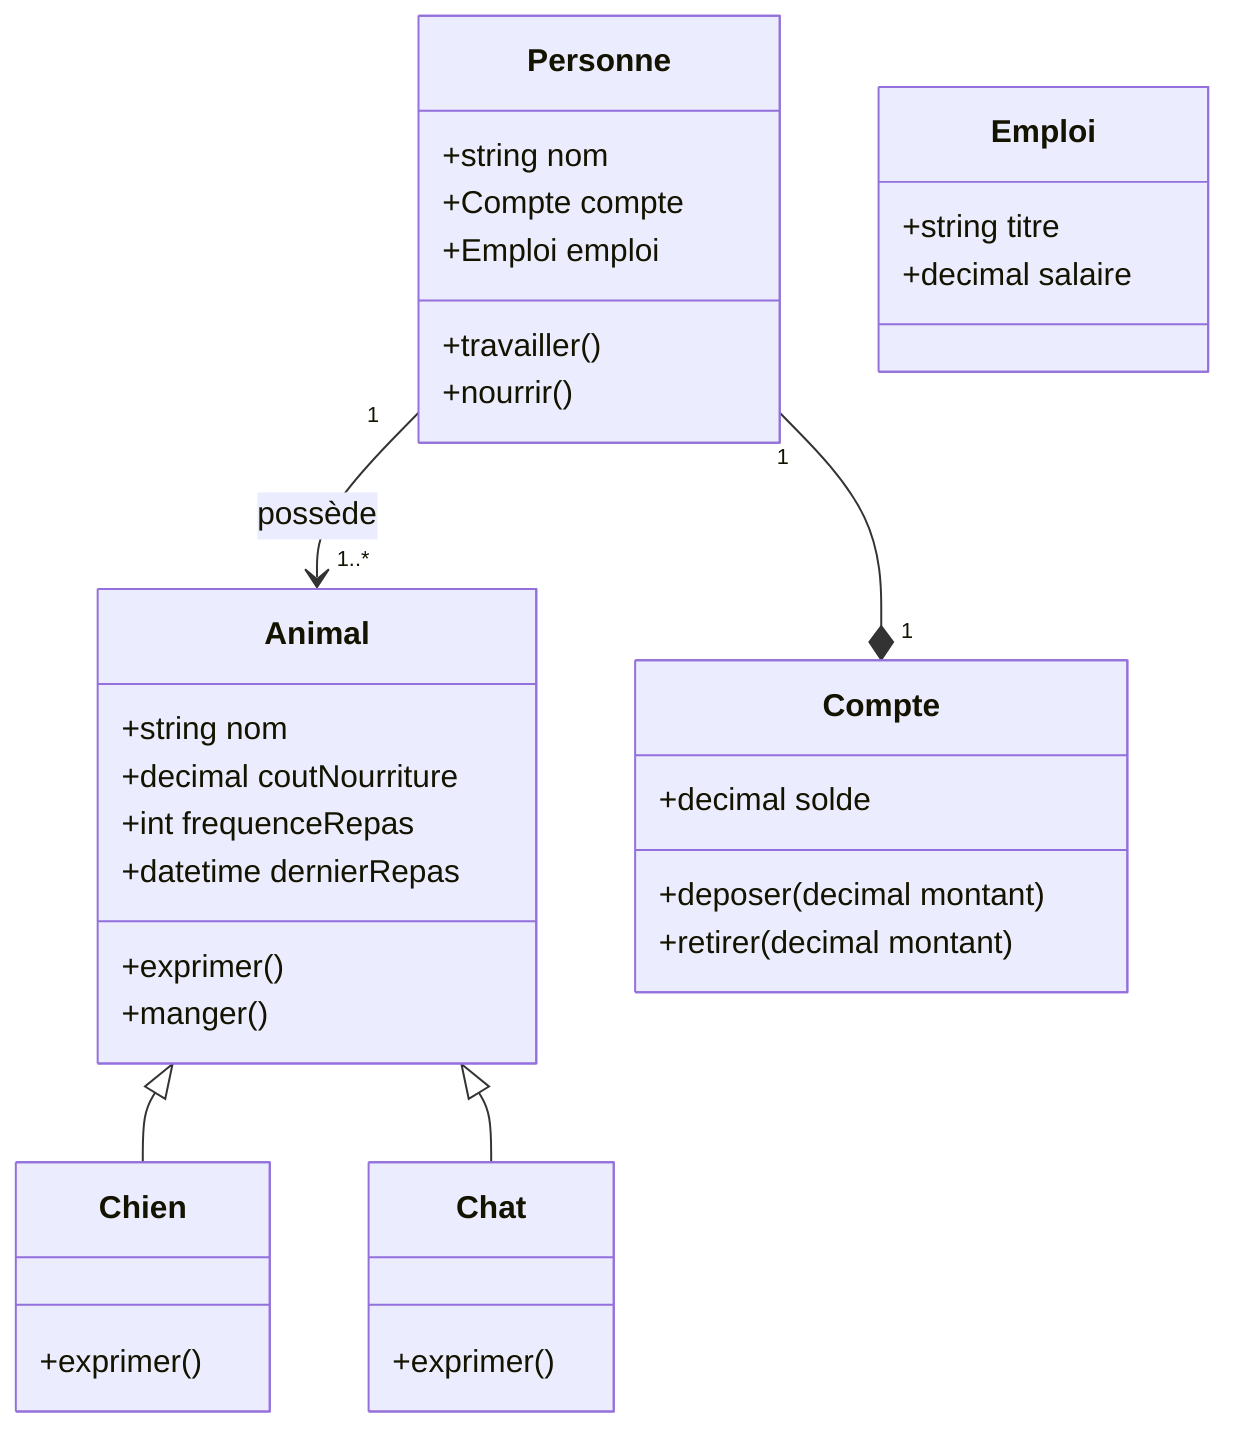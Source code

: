 classDiagram
    Animal <|-- Chien
    Animal <|-- Chat
    Personne "1" --> "1..*" Animal : possède
    Personne "1" --* "1" Compte



    class Animal{
        +string nom
        +decimal coutNourriture
        +int frequenceRepas
        +datetime dernierRepas

        +exprimer()
        +manger()
    }

    class Chien{
        +exprimer()
    }

    class Chat{
        +exprimer()
    }

    class Personne{
        +string nom
        +Compte compte
        +Emploi emploi

        +travailler()
        +nourrir()
    }

    class Compte{
        +decimal solde

        +deposer(decimal montant)
        +retirer(decimal montant)
    }

    class Emploi{
        +string titre
        +decimal salaire


    }